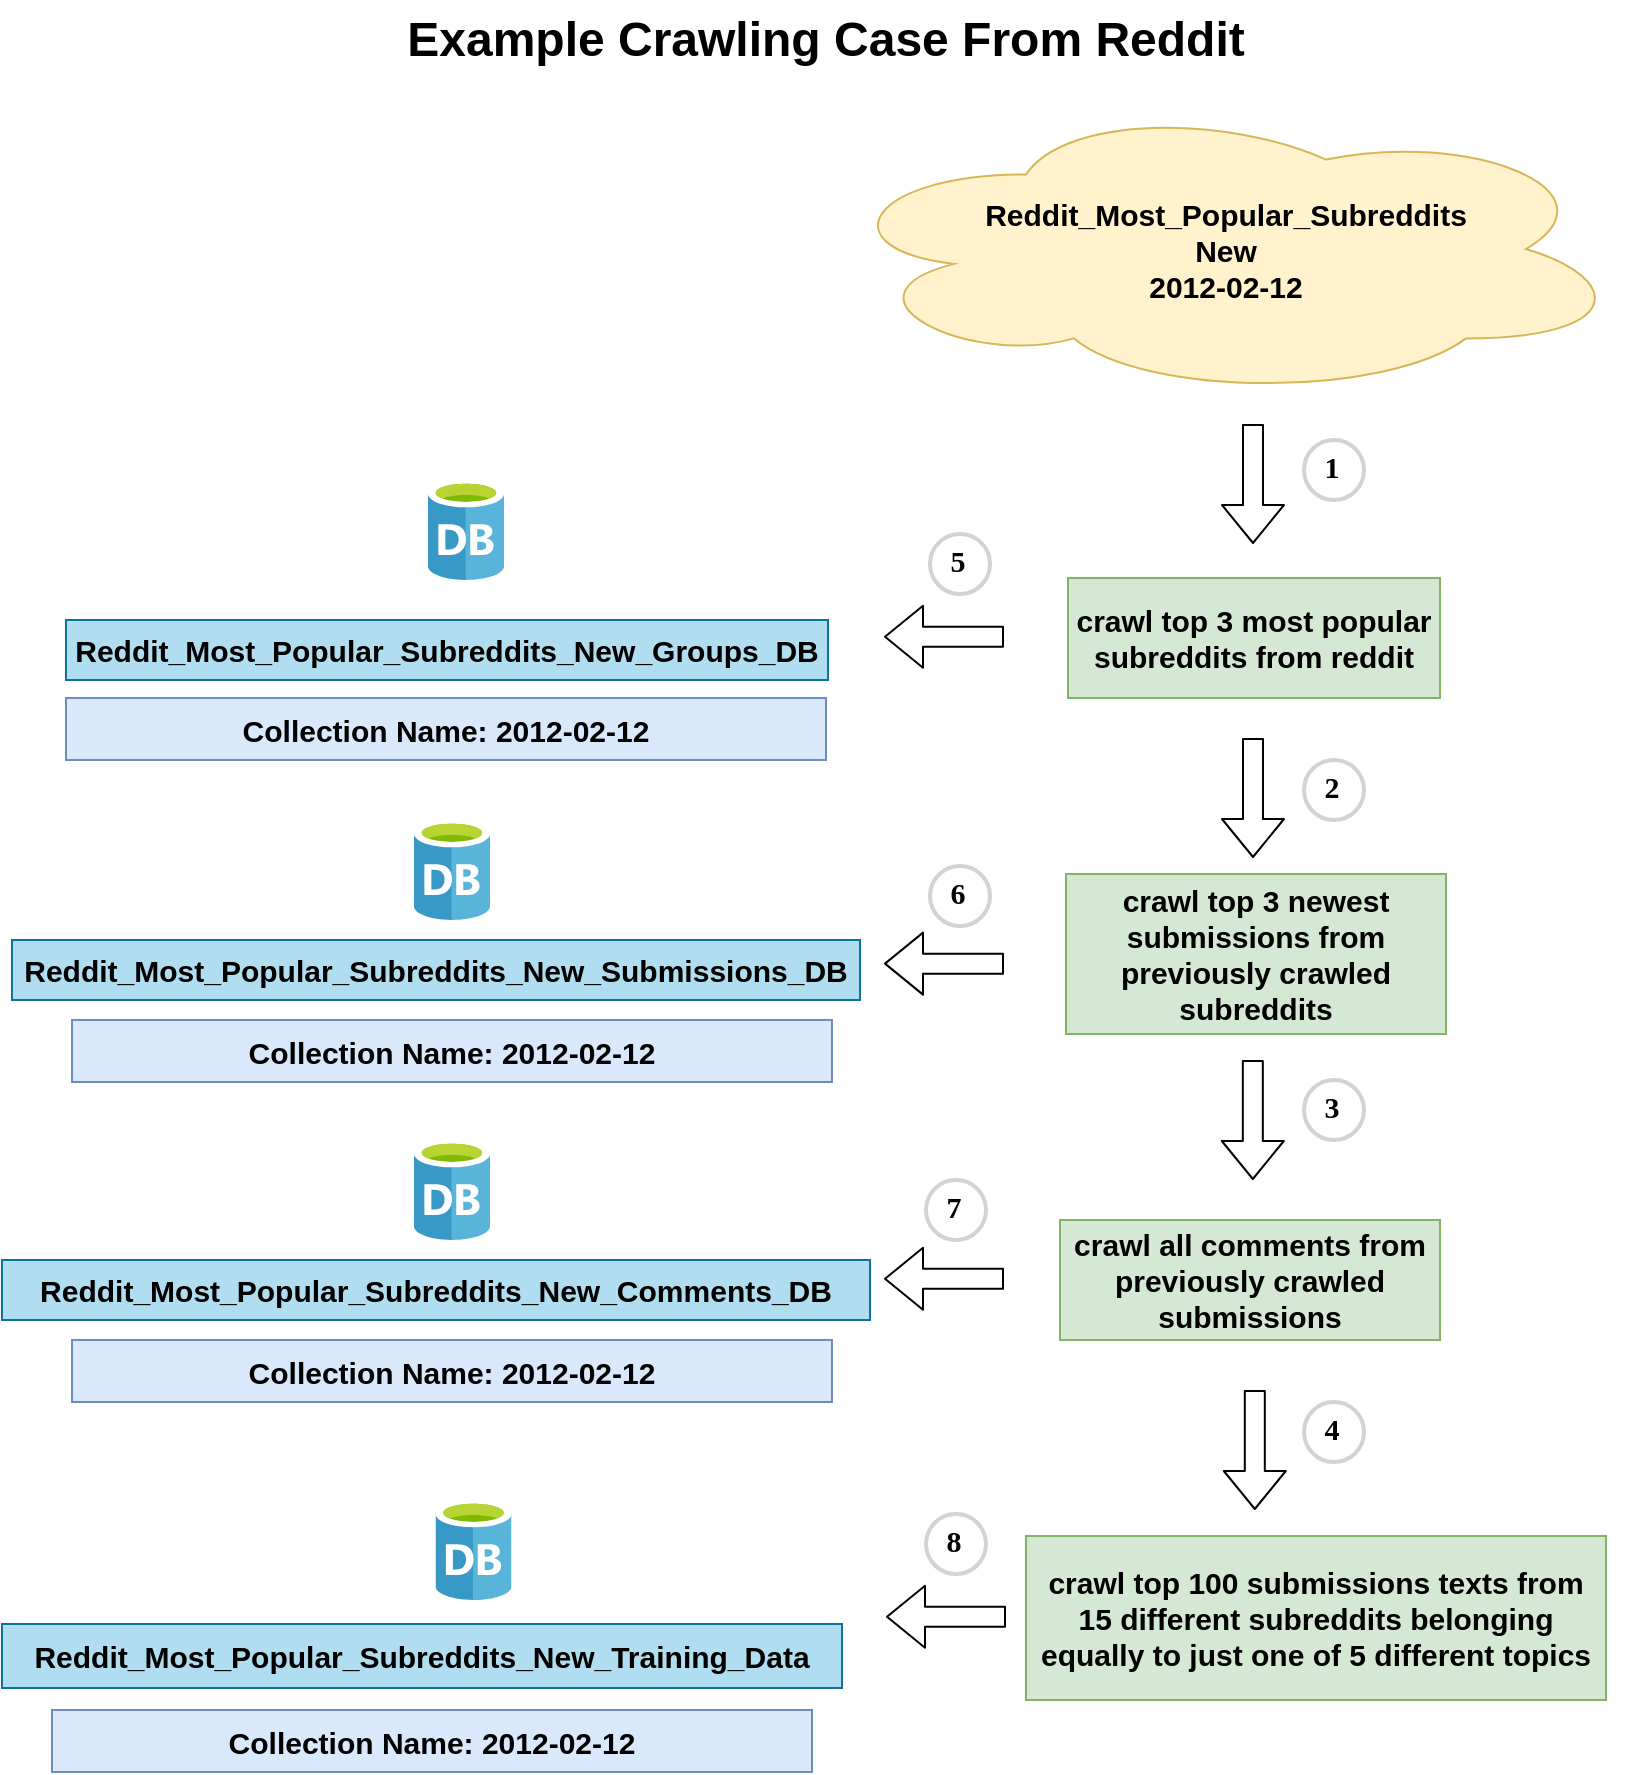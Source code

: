 <mxfile version="14.8.1" type="device"><diagram id="7fnY89hhzcLBj0PdwmE8" name="Page-1"><mxGraphModel dx="1673" dy="1075" grid="1" gridSize="10" guides="1" tooltips="1" connect="1" arrows="1" fold="1" page="1" pageScale="1" pageWidth="827" pageHeight="1169" math="0" shadow="0"><root><mxCell id="0"/><mxCell id="1" parent="0"/><mxCell id="u9xP09AchJoam08oCWT5-1" value="crawl top 100 submissions texts from 15 different subreddits belonging equally to just one of 5 different topics" style="rounded=0;whiteSpace=wrap;html=1;fontStyle=1;fontSize=15;fillColor=#d5e8d4;strokeColor=#82b366;" vertex="1" parent="1"><mxGeometry x="520" y="808" width="290" height="82" as="geometry"/></mxCell><mxCell id="u9xP09AchJoam08oCWT5-2" value="&lt;b&gt;Reddit_Most_Popular_Subreddits&lt;/b&gt;&lt;br style=&quot;font-size: 15px&quot;&gt;New&lt;br&gt;2012-02-12" style="ellipse;shape=cloud;whiteSpace=wrap;html=1;fontSize=15;fontStyle=1;fillColor=#fff2cc;strokeColor=#d6b656;" vertex="1" parent="1"><mxGeometry x="420" y="90" width="400" height="149" as="geometry"/></mxCell><mxCell id="u9xP09AchJoam08oCWT5-3" value="&lt;font style=&quot;font-size: 24px&quot;&gt;&lt;b&gt;Example Crawling Case From Reddit&lt;/b&gt;&lt;/font&gt;" style="text;html=1;strokeColor=none;fillColor=none;align=center;verticalAlign=middle;whiteSpace=wrap;rounded=0;" vertex="1" parent="1"><mxGeometry x="40" y="40" width="760" height="40" as="geometry"/></mxCell><mxCell id="u9xP09AchJoam08oCWT5-4" value="" style="shape=flexArrow;endArrow=classic;html=1;" edge="1" parent="1"><mxGeometry width="50" height="50" relative="1" as="geometry"><mxPoint x="633.5" y="252" as="sourcePoint"/><mxPoint x="633.5" y="312" as="targetPoint"/></mxGeometry></mxCell><mxCell id="u9xP09AchJoam08oCWT5-5" value="crawl top 3 most popular subreddits from reddit" style="rounded=0;whiteSpace=wrap;html=1;fontStyle=1;fontSize=15;fillColor=#d5e8d4;strokeColor=#82b366;" vertex="1" parent="1"><mxGeometry x="541" y="329" width="186" height="60" as="geometry"/></mxCell><mxCell id="u9xP09AchJoam08oCWT5-6" value="crawl top 3 newest submissions from previously&amp;nbsp;crawled subreddits" style="rounded=0;whiteSpace=wrap;html=1;fontStyle=1;fontSize=15;fillColor=#d5e8d4;strokeColor=#82b366;" vertex="1" parent="1"><mxGeometry x="540" y="477" width="190" height="80" as="geometry"/></mxCell><mxCell id="u9xP09AchJoam08oCWT5-7" value="crawl all comments from previously crawled submissions" style="rounded=0;whiteSpace=wrap;html=1;fontStyle=1;fontSize=15;fillColor=#d5e8d4;strokeColor=#82b366;" vertex="1" parent="1"><mxGeometry x="537" y="650" width="190" height="60" as="geometry"/></mxCell><mxCell id="u9xP09AchJoam08oCWT5-8" value="" style="shape=flexArrow;endArrow=classic;html=1;" edge="1" parent="1"><mxGeometry width="50" height="50" relative="1" as="geometry"><mxPoint x="633.5" y="409.0" as="sourcePoint"/><mxPoint x="633.5" y="469.0" as="targetPoint"/></mxGeometry></mxCell><mxCell id="u9xP09AchJoam08oCWT5-9" value="" style="shape=flexArrow;endArrow=classic;html=1;" edge="1" parent="1"><mxGeometry width="50" height="50" relative="1" as="geometry"><mxPoint x="633.41" y="570.0" as="sourcePoint"/><mxPoint x="633.41" y="630.0" as="targetPoint"/></mxGeometry></mxCell><mxCell id="u9xP09AchJoam08oCWT5-10" value="" style="shape=flexArrow;endArrow=classic;html=1;" edge="1" parent="1"><mxGeometry width="50" height="50" relative="1" as="geometry"><mxPoint x="634.41" y="735" as="sourcePoint"/><mxPoint x="634.41" y="795" as="targetPoint"/></mxGeometry></mxCell><mxCell id="u9xP09AchJoam08oCWT5-11" value="" style="shape=flexArrow;endArrow=classic;html=1;fontSize=15;" edge="1" parent="1"><mxGeometry width="50" height="50" relative="1" as="geometry"><mxPoint x="509" y="358.41" as="sourcePoint"/><mxPoint x="449" y="358.41" as="targetPoint"/></mxGeometry></mxCell><mxCell id="u9xP09AchJoam08oCWT5-12" value="" style="shape=flexArrow;endArrow=classic;html=1;fontSize=15;" edge="1" parent="1"><mxGeometry width="50" height="50" relative="1" as="geometry"><mxPoint x="509" y="521.82" as="sourcePoint"/><mxPoint x="449" y="521.82" as="targetPoint"/></mxGeometry></mxCell><mxCell id="u9xP09AchJoam08oCWT5-13" value="" style="shape=flexArrow;endArrow=classic;html=1;fontSize=15;" edge="1" parent="1"><mxGeometry width="50" height="50" relative="1" as="geometry"><mxPoint x="509" y="679.41" as="sourcePoint"/><mxPoint x="449" y="679.41" as="targetPoint"/></mxGeometry></mxCell><mxCell id="u9xP09AchJoam08oCWT5-14" value="" style="shape=flexArrow;endArrow=classic;html=1;fontSize=15;" edge="1" parent="1"><mxGeometry width="50" height="50" relative="1" as="geometry"><mxPoint x="510" y="848.41" as="sourcePoint"/><mxPoint x="450" y="848.41" as="targetPoint"/></mxGeometry></mxCell><mxCell id="u9xP09AchJoam08oCWT5-15" value="" style="aspect=fixed;html=1;points=[];align=center;image;fontSize=12;image=img/lib/mscae/Database_General.svg;" vertex="1" parent="1"><mxGeometry x="221" y="280" width="38" height="50" as="geometry"/></mxCell><mxCell id="u9xP09AchJoam08oCWT5-16" value="&lt;b&gt;Reddit_Most_Popular_Subreddits&lt;/b&gt;&lt;b&gt;_New&lt;/b&gt;&lt;b&gt;_Groups_DB&lt;/b&gt;" style="text;html=1;strokeColor=#10739e;fillColor=#b1ddf0;align=center;verticalAlign=middle;whiteSpace=wrap;rounded=0;fontSize=15;" vertex="1" parent="1"><mxGeometry x="40" y="350" width="381" height="30" as="geometry"/></mxCell><mxCell id="u9xP09AchJoam08oCWT5-17" value="" style="aspect=fixed;html=1;points=[];align=center;image;fontSize=12;image=img/lib/mscae/Database_General.svg;" vertex="1" parent="1"><mxGeometry x="214" y="450" width="38" height="50" as="geometry"/></mxCell><mxCell id="u9xP09AchJoam08oCWT5-18" value="&lt;b&gt;Reddit_Most_Popular_Subreddits&lt;/b&gt;&lt;b&gt;_New&lt;/b&gt;&lt;b&gt;_Submissions_DB&lt;/b&gt;" style="text;html=1;strokeColor=#10739e;fillColor=#b1ddf0;align=center;verticalAlign=middle;whiteSpace=wrap;rounded=0;fontSize=15;" vertex="1" parent="1"><mxGeometry x="13" y="510" width="424" height="30" as="geometry"/></mxCell><mxCell id="u9xP09AchJoam08oCWT5-19" value="" style="aspect=fixed;html=1;points=[];align=center;image;fontSize=12;image=img/lib/mscae/Database_General.svg;" vertex="1" parent="1"><mxGeometry x="214" y="610" width="38" height="50" as="geometry"/></mxCell><mxCell id="u9xP09AchJoam08oCWT5-20" value="&lt;b&gt;Reddit_Most_Popular_Subreddits&lt;/b&gt;&lt;b&gt;_New&lt;/b&gt;&lt;b&gt;_Comments_DB&lt;/b&gt;" style="text;html=1;strokeColor=#10739e;fillColor=#b1ddf0;align=center;verticalAlign=middle;whiteSpace=wrap;rounded=0;fontSize=15;" vertex="1" parent="1"><mxGeometry x="8" y="670" width="434" height="30" as="geometry"/></mxCell><mxCell id="u9xP09AchJoam08oCWT5-21" value="" style="aspect=fixed;html=1;points=[];align=center;image;fontSize=12;image=img/lib/mscae/Database_General.svg;" vertex="1" parent="1"><mxGeometry x="224.75" y="790" width="38" height="50" as="geometry"/></mxCell><mxCell id="u9xP09AchJoam08oCWT5-22" value="&lt;b&gt;Reddit_Most_Popular_Subreddits&lt;/b&gt;&lt;b&gt;_New&lt;/b&gt;&lt;b&gt;_&lt;/b&gt;&lt;b&gt;Training_Data&lt;/b&gt;" style="text;html=1;strokeColor=#10739e;fillColor=#b1ddf0;align=center;verticalAlign=middle;whiteSpace=wrap;rounded=0;fontSize=15;" vertex="1" parent="1"><mxGeometry x="8" y="852" width="420" height="32" as="geometry"/></mxCell><mxCell id="u9xP09AchJoam08oCWT5-23" value="&lt;b&gt;Collection Name: 2012-02-12&lt;/b&gt;" style="text;html=1;strokeColor=#6c8ebf;fillColor=#dae8fc;align=center;verticalAlign=middle;whiteSpace=wrap;rounded=0;fontSize=15;" vertex="1" parent="1"><mxGeometry x="40" y="389" width="380" height="31" as="geometry"/></mxCell><mxCell id="u9xP09AchJoam08oCWT5-25" value="&lt;b&gt;Collection Name: 2012-02-12&lt;/b&gt;" style="text;html=1;strokeColor=#6c8ebf;fillColor=#dae8fc;align=center;verticalAlign=middle;whiteSpace=wrap;rounded=0;fontSize=15;" vertex="1" parent="1"><mxGeometry x="43" y="550" width="380" height="31" as="geometry"/></mxCell><mxCell id="u9xP09AchJoam08oCWT5-26" value="&lt;b&gt;Collection Name: 2012-02-12&lt;/b&gt;" style="text;html=1;strokeColor=#6c8ebf;fillColor=#dae8fc;align=center;verticalAlign=middle;whiteSpace=wrap;rounded=0;fontSize=15;" vertex="1" parent="1"><mxGeometry x="43" y="710" width="380" height="31" as="geometry"/></mxCell><mxCell id="u9xP09AchJoam08oCWT5-27" value="&lt;b&gt;Collection Name: 2012-02-12&lt;/b&gt;" style="text;html=1;strokeColor=#6c8ebf;fillColor=#dae8fc;align=center;verticalAlign=middle;whiteSpace=wrap;rounded=0;fontSize=15;" vertex="1" parent="1"><mxGeometry x="33" y="895" width="380" height="31" as="geometry"/></mxCell><mxCell id="u9xP09AchJoam08oCWT5-28" value="1" style="ellipse;whiteSpace=wrap;html=1;aspect=fixed;strokeWidth=2;fontFamily=Tahoma;spacingBottom=4;spacingRight=2;strokeColor=#d3d3d3;fontStyle=1;fontSize=15;" vertex="1" parent="1"><mxGeometry x="659" y="260" width="30" height="30" as="geometry"/></mxCell><mxCell id="u9xP09AchJoam08oCWT5-29" value="2" style="ellipse;whiteSpace=wrap;html=1;aspect=fixed;strokeWidth=2;fontFamily=Tahoma;spacingBottom=4;spacingRight=2;strokeColor=#d3d3d3;fontStyle=1;fontSize=15;" vertex="1" parent="1"><mxGeometry x="659" y="420" width="30" height="30" as="geometry"/></mxCell><mxCell id="u9xP09AchJoam08oCWT5-30" value="3" style="ellipse;whiteSpace=wrap;html=1;aspect=fixed;strokeWidth=2;fontFamily=Tahoma;spacingBottom=4;spacingRight=2;strokeColor=#d3d3d3;fontStyle=1;fontSize=15;" vertex="1" parent="1"><mxGeometry x="659" y="580" width="30" height="30" as="geometry"/></mxCell><mxCell id="u9xP09AchJoam08oCWT5-31" value="4" style="ellipse;whiteSpace=wrap;html=1;aspect=fixed;strokeWidth=2;fontFamily=Tahoma;spacingBottom=4;spacingRight=2;strokeColor=#d3d3d3;fontStyle=1;fontSize=15;" vertex="1" parent="1"><mxGeometry x="659" y="741" width="30" height="30" as="geometry"/></mxCell><mxCell id="u9xP09AchJoam08oCWT5-32" value="5" style="ellipse;whiteSpace=wrap;html=1;aspect=fixed;strokeWidth=2;fontFamily=Tahoma;spacingBottom=4;spacingRight=2;strokeColor=#d3d3d3;fontStyle=1;fontSize=15;" vertex="1" parent="1"><mxGeometry x="472" y="307" width="30" height="30" as="geometry"/></mxCell><mxCell id="u9xP09AchJoam08oCWT5-33" value="6" style="ellipse;whiteSpace=wrap;html=1;aspect=fixed;strokeWidth=2;fontFamily=Tahoma;spacingBottom=4;spacingRight=2;strokeColor=#d3d3d3;fontStyle=1;fontSize=15;" vertex="1" parent="1"><mxGeometry x="472" y="473" width="30" height="30" as="geometry"/></mxCell><mxCell id="u9xP09AchJoam08oCWT5-34" value="7" style="ellipse;whiteSpace=wrap;html=1;aspect=fixed;strokeWidth=2;fontFamily=Tahoma;spacingBottom=4;spacingRight=2;strokeColor=#d3d3d3;fontStyle=1;fontSize=15;" vertex="1" parent="1"><mxGeometry x="470" y="630" width="30" height="30" as="geometry"/></mxCell><mxCell id="u9xP09AchJoam08oCWT5-35" value="8" style="ellipse;whiteSpace=wrap;html=1;aspect=fixed;strokeWidth=2;fontFamily=Tahoma;spacingBottom=4;spacingRight=2;strokeColor=#d3d3d3;fontStyle=1;fontSize=15;" vertex="1" parent="1"><mxGeometry x="470" y="797" width="30" height="30" as="geometry"/></mxCell></root></mxGraphModel></diagram></mxfile>